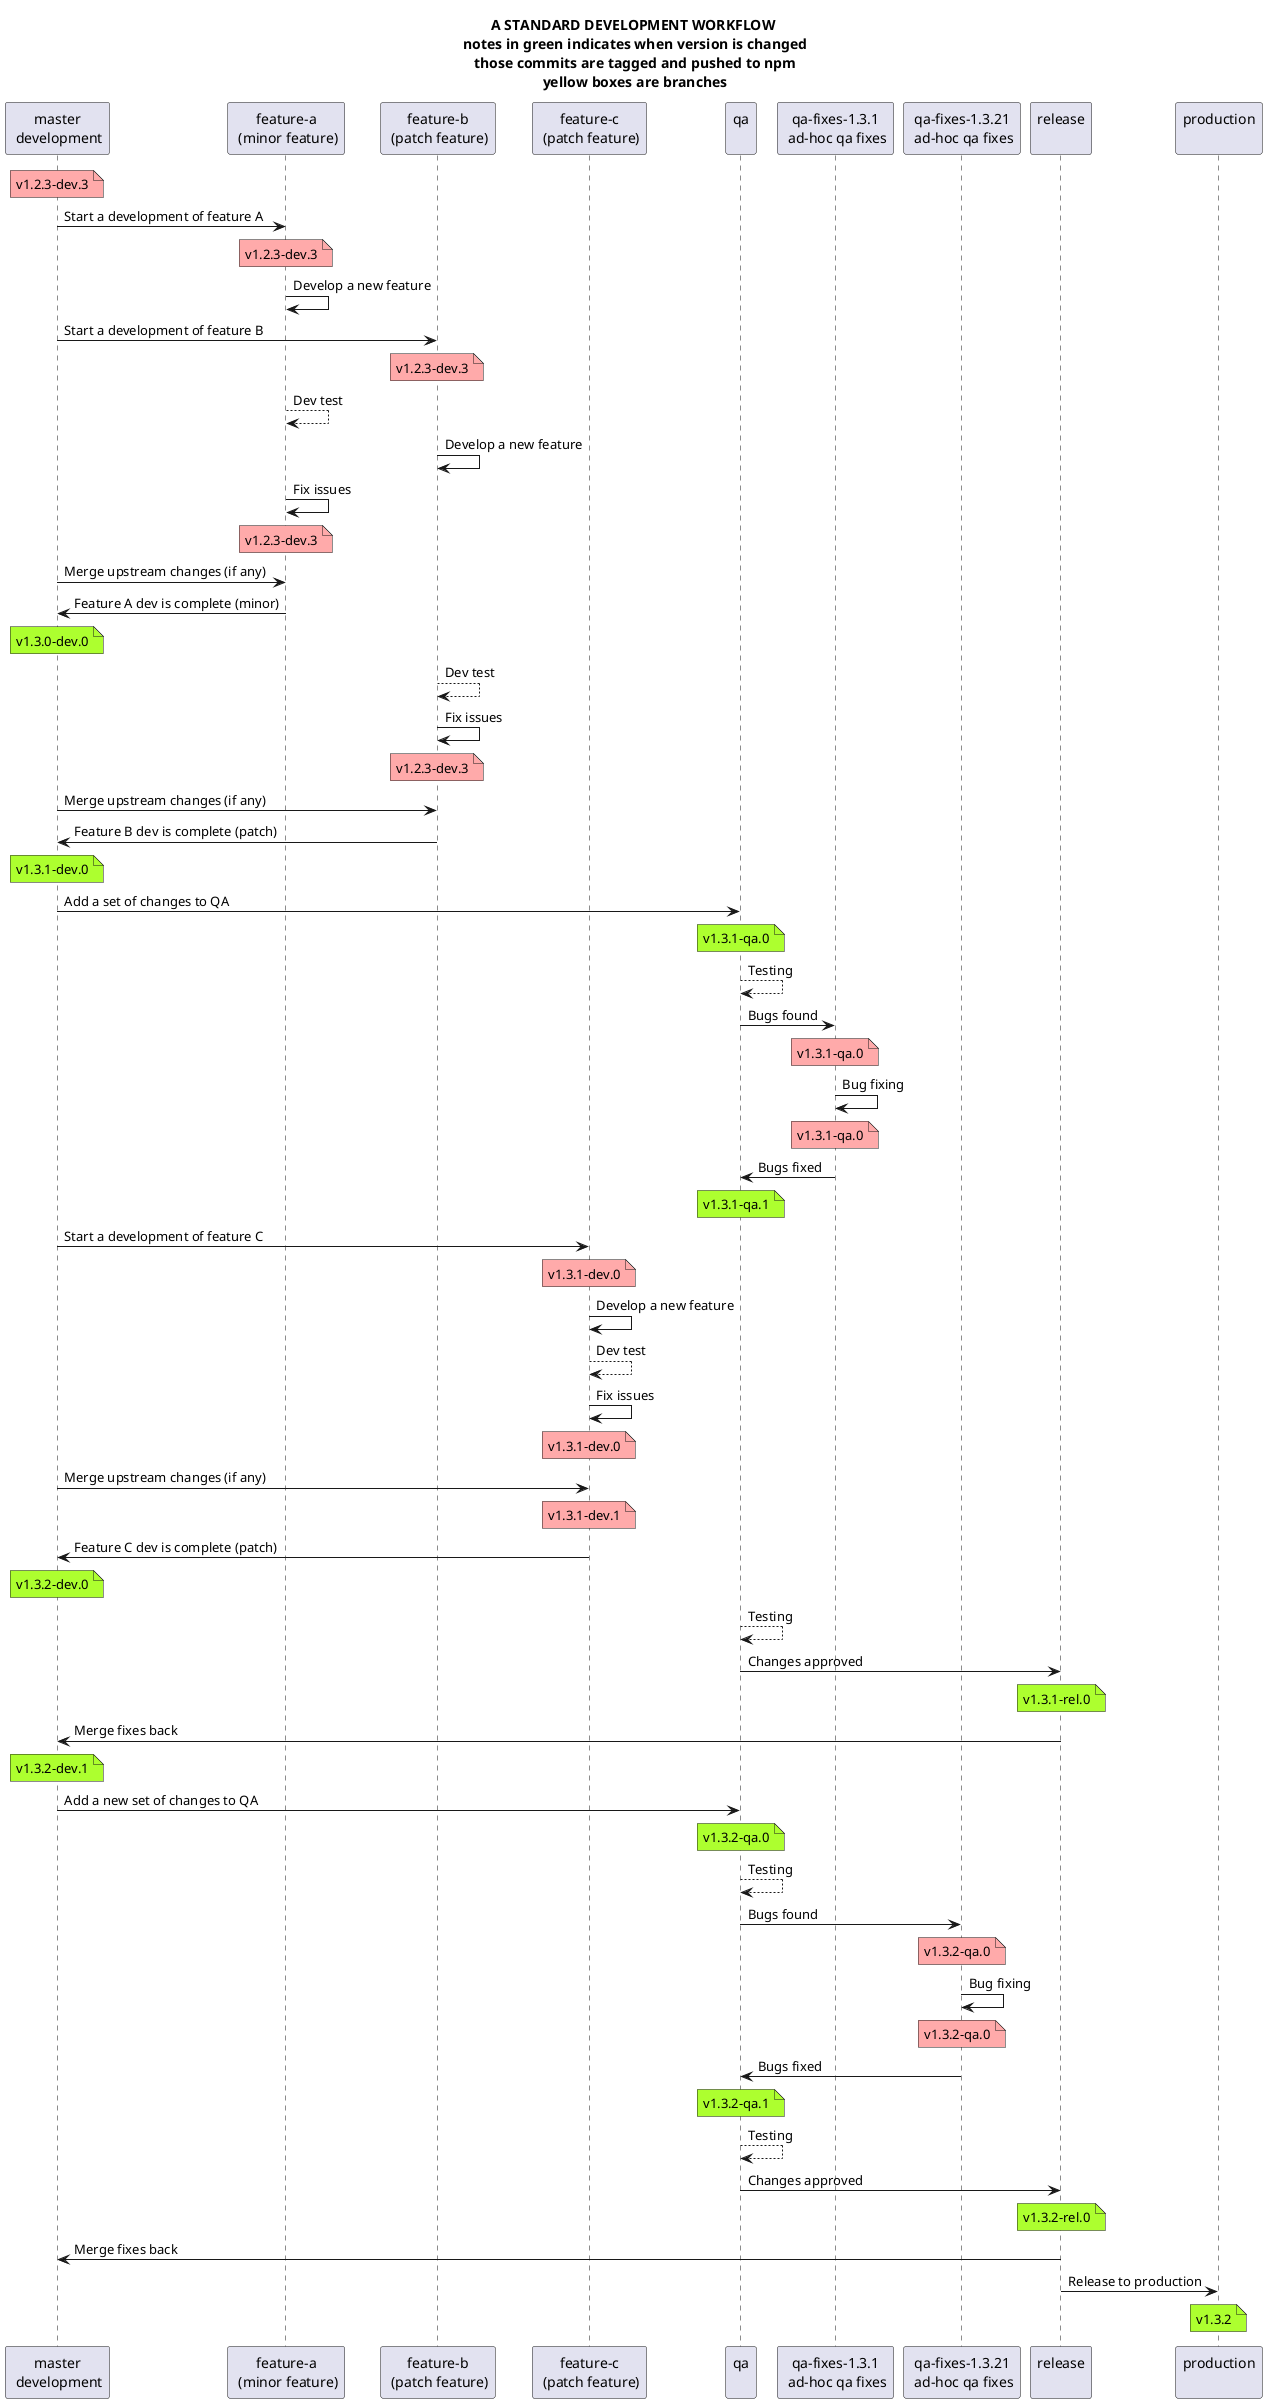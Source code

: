 @startuml
title A STANDARD DEVELOPMENT WORKFLOW\n notes in green indicates when version is changed\n those commits are tagged and pushed to npm\n yellow boxes are branches
participant "master\n development" as mst
participant "feature-a\n (minor feature)" as f1
participant "feature-b\n (patch feature)" as f2
participant "feature-c\n (patch feature)" as f3
participant "qa\n" as qa
participant "qa-fixes-1.3.1\n ad-hoc qa fixes" as qafix
participant "qa-fixes-1.3.21\n ad-hoc qa fixes" as qafix2
participant "release\n" as rel
participant "production\n" as prod

note over mst #FFAAAA: v1.2.3-dev.3
mst -> f1: Start a development of feature A
note over f1 #FFAAAA: v1.2.3-dev.3
f1 -> f1: Develop a new feature
mst -> f2: Start a development of feature B
note over f2 #FFAAAA: v1.2.3-dev.3
f1 --> f1: Dev test
f2 -> f2: Develop a new feature
f1 -> f1: Fix issues
note over f1 #FFAAAA: v1.2.3-dev.3
mst -> f1: Merge upstream changes (if any)
f1 -> mst: Feature A dev is complete (minor)
note over mst #GreenYellow: v1.3.0-dev.0

f2 --> f2: Dev test
f2 -> f2: Fix issues
note over f2 #FFAAAA: v1.2.3-dev.3
mst -> f2: Merge upstream changes (if any)
f2 -> mst: Feature B dev is complete (patch)
note over mst #GreenYellow: v1.3.1-dev.0

mst -> qa: Add a set of changes to QA
note over qa #GreenYellow: v1.3.1-qa.0
qa --> qa: Testing
qa -> qafix: Bugs found
note over qafix #FFAAAA: v1.3.1-qa.0
qafix -> qafix: Bug fixing
note over qafix #FFAAAA: v1.3.1-qa.0
qafix -> qa: Bugs fixed
note over qa #GreenYellow: v1.3.1-qa.1

mst -> f3: Start a development of feature C
note over f3 #FFAAAA: v1.3.1-dev.0
f3 -> f3: Develop a new feature
f3 --> f3: Dev test
f3 -> f3: Fix issues
note over f3 #FFAAAA: v1.3.1-dev.0
mst -> f3: Merge upstream changes (if any)
note over f3 #FFAAAA: v1.3.1-dev.1
f3 -> mst: Feature C dev is complete (patch)
note over mst #GreenYellow: v1.3.2-dev.0

qa --> qa: Testing
qa -> rel: Changes approved
note over rel #GreenYellow: v1.3.1-rel.0
rel -> mst: Merge fixes back
note over mst #GreenYellow: v1.3.2-dev.1

mst -> qa: Add a new set of changes to QA
note over qa #GreenYellow: v1.3.2-qa.0
qa --> qa: Testing
qa -> qafix2: Bugs found
note over qafix2 #FFAAAA: v1.3.2-qa.0
qafix2 -> qafix2: Bug fixing
note over qafix2 #FFAAAA: v1.3.2-qa.0
qafix2 -> qa: Bugs fixed
note over qa #GreenYellow: v1.3.2-qa.1
qa --> qa: Testing
qa -> rel: Changes approved
note over rel #GreenYellow: v1.3.2-rel.0
rel -> mst: Merge fixes back

rel -> prod: Release to production
note over prod #GreenYellow: v1.3.2
@enduml
